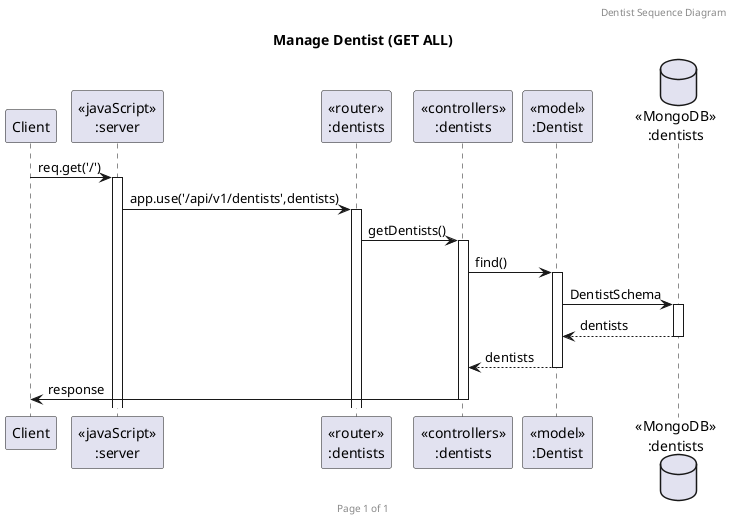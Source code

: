 @startuml Manage Dentist (GET ALL)

header Dentist Sequence Diagram
footer Page %page% of %lastpage%
title "Manage Dentist (GET ALL)"

participant "Client" as client
participant "<<javaScript>>\n:server" as server
participant "<<router>>\n:dentists" as routerDentists
participant "<<controllers>>\n:dentists" as controllersDentists
participant "<<model>>\n:Dentist" as modelDentists
database "<<MongoDB>>\n:dentists" as DentistsDatabase

client->server ++:req.get('/')
server->routerDentists ++:app.use('/api/v1/dentists',dentists)
routerDentists -> controllersDentists ++:getDentists()
controllersDentists->modelDentists ++:find()
modelDentists ->DentistsDatabase ++:DentistSchema
DentistsDatabase --> modelDentists --:dentists
controllersDentists <-- modelDentists --:dentists
controllersDentists->client --:response

@enduml